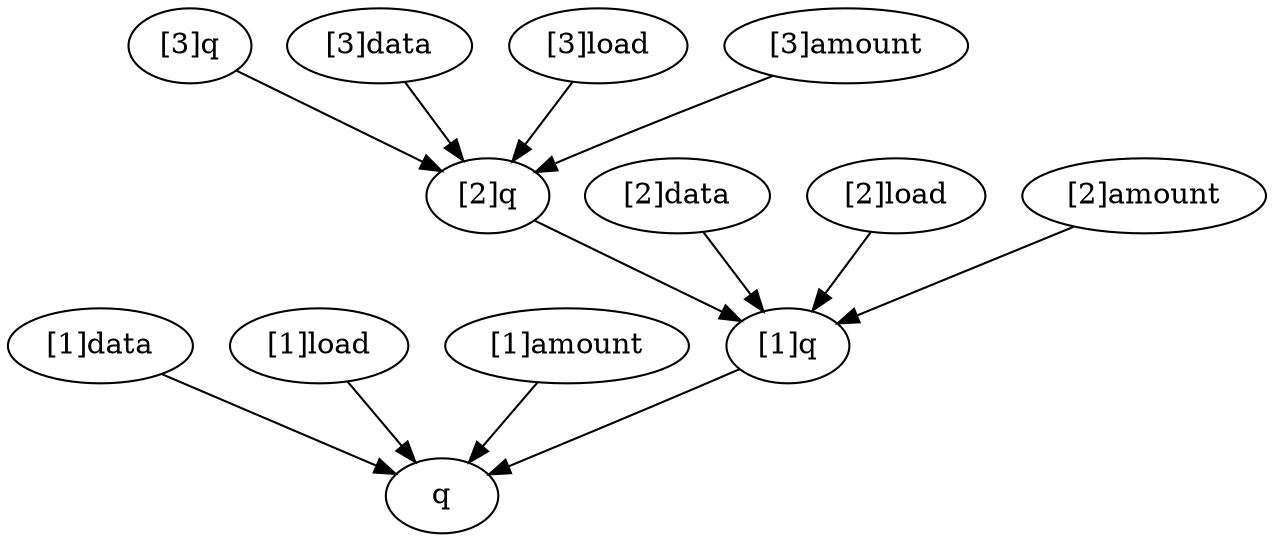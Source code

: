 strict digraph "" {
	"[1]q"	[complexity=6,
		importance=1.25,
		rank=0.208333333333];
	q	[complexity=3,
		importance=0.625,
		rank=0.208333333333];
	"[1]q" -> q;
	"[3]q"	[complexity=12,
		importance=2.5,
		rank=0.208333333333];
	"[2]q"	[complexity=9,
		importance=1.875,
		rank=0.208333333333];
	"[3]q" -> "[2]q";
	"[2]q" -> "[1]q";
	"[2]data"	[complexity=8,
		importance=1.375,
		rank=0.171875];
	"[2]data" -> "[1]q";
	"[3]data"	[complexity=11,
		importance=2.0,
		rank=0.181818181818];
	"[3]data" -> "[2]q";
	"[1]data"	[complexity=5,
		importance=0.75,
		rank=0.15];
	"[1]data" -> q;
	"[3]load"	[complexity=10,
		importance=3.875,
		rank=0.3875];
	"[3]load" -> "[2]q";
	"[1]load"	[complexity=4,
		importance=1.375,
		rank=0.34375];
	"[1]load" -> q;
	"[3]amount"	[complexity=12,
		importance=2.0,
		rank=0.166666666667];
	"[3]amount" -> "[2]q";
	"[2]load"	[complexity=7,
		importance=2.625,
		rank=0.375];
	"[2]load" -> "[1]q";
	"[1]amount"	[complexity=6,
		importance=0.75,
		rank=0.125];
	"[1]amount" -> q;
	"[2]amount"	[complexity=9,
		importance=1.375,
		rank=0.152777777778];
	"[2]amount" -> "[1]q";
}
